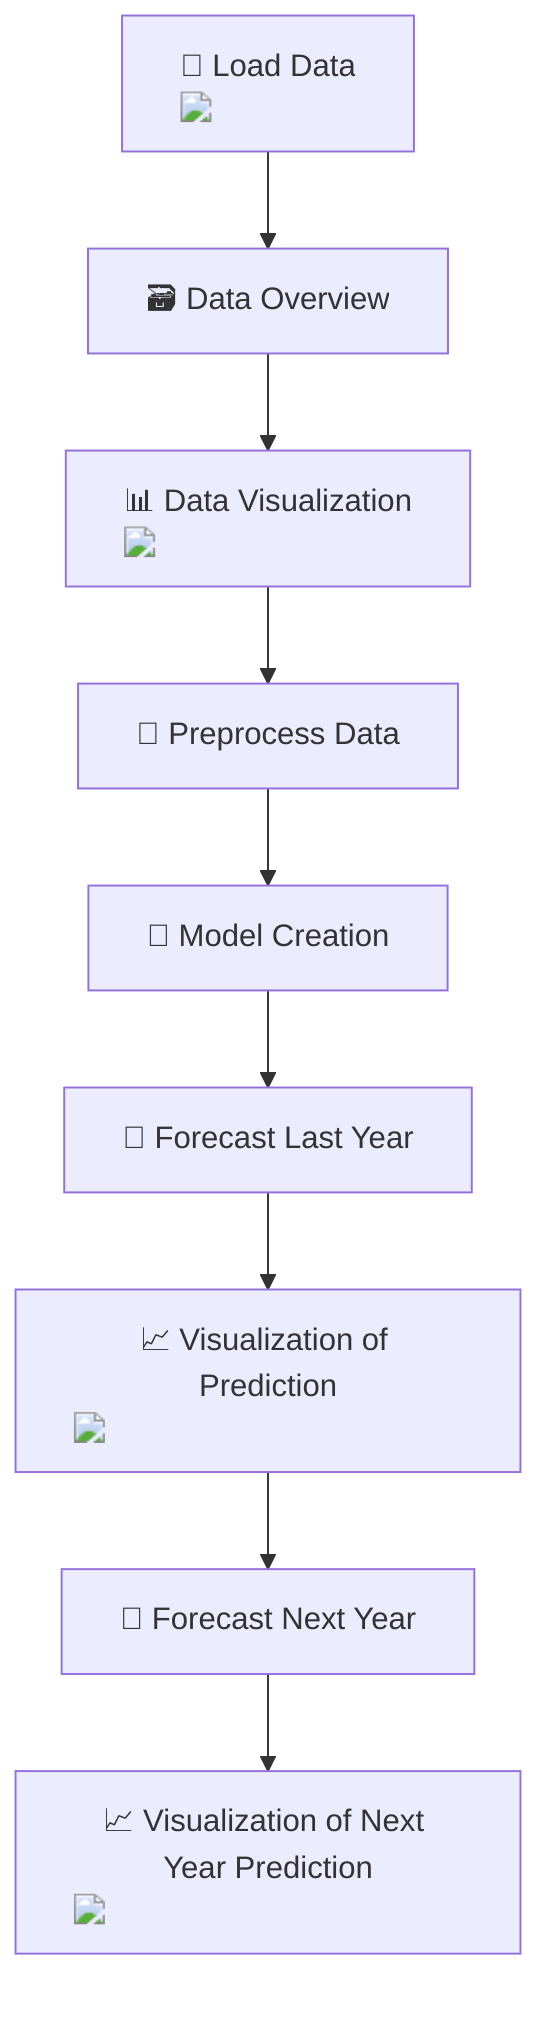 graph TD
    A["📁 Load Data<br/><img src='file.svg' />"] --> B["🗃️ Data Overview<br/>"]
    B --> C["📊 Data Visualization<br/><img src='lineplot_template.svg' />"]
    C --> D["🔄 Preprocess Data<br/>"]
    D --> E["🧠 Model Creation<br/>"]
    E --> F["🚀 Forecast Last Year<br/>"]
    F --> G["📈 Visualization of Prediction<br/><img src='lineplot_template.svg' />"]
    G --> H["🚀 Forecast Next Year<br/>"]
    H --> I["📈 Visualization of Next Year Prediction<br/><img src='lineplot_template.svg' />"]